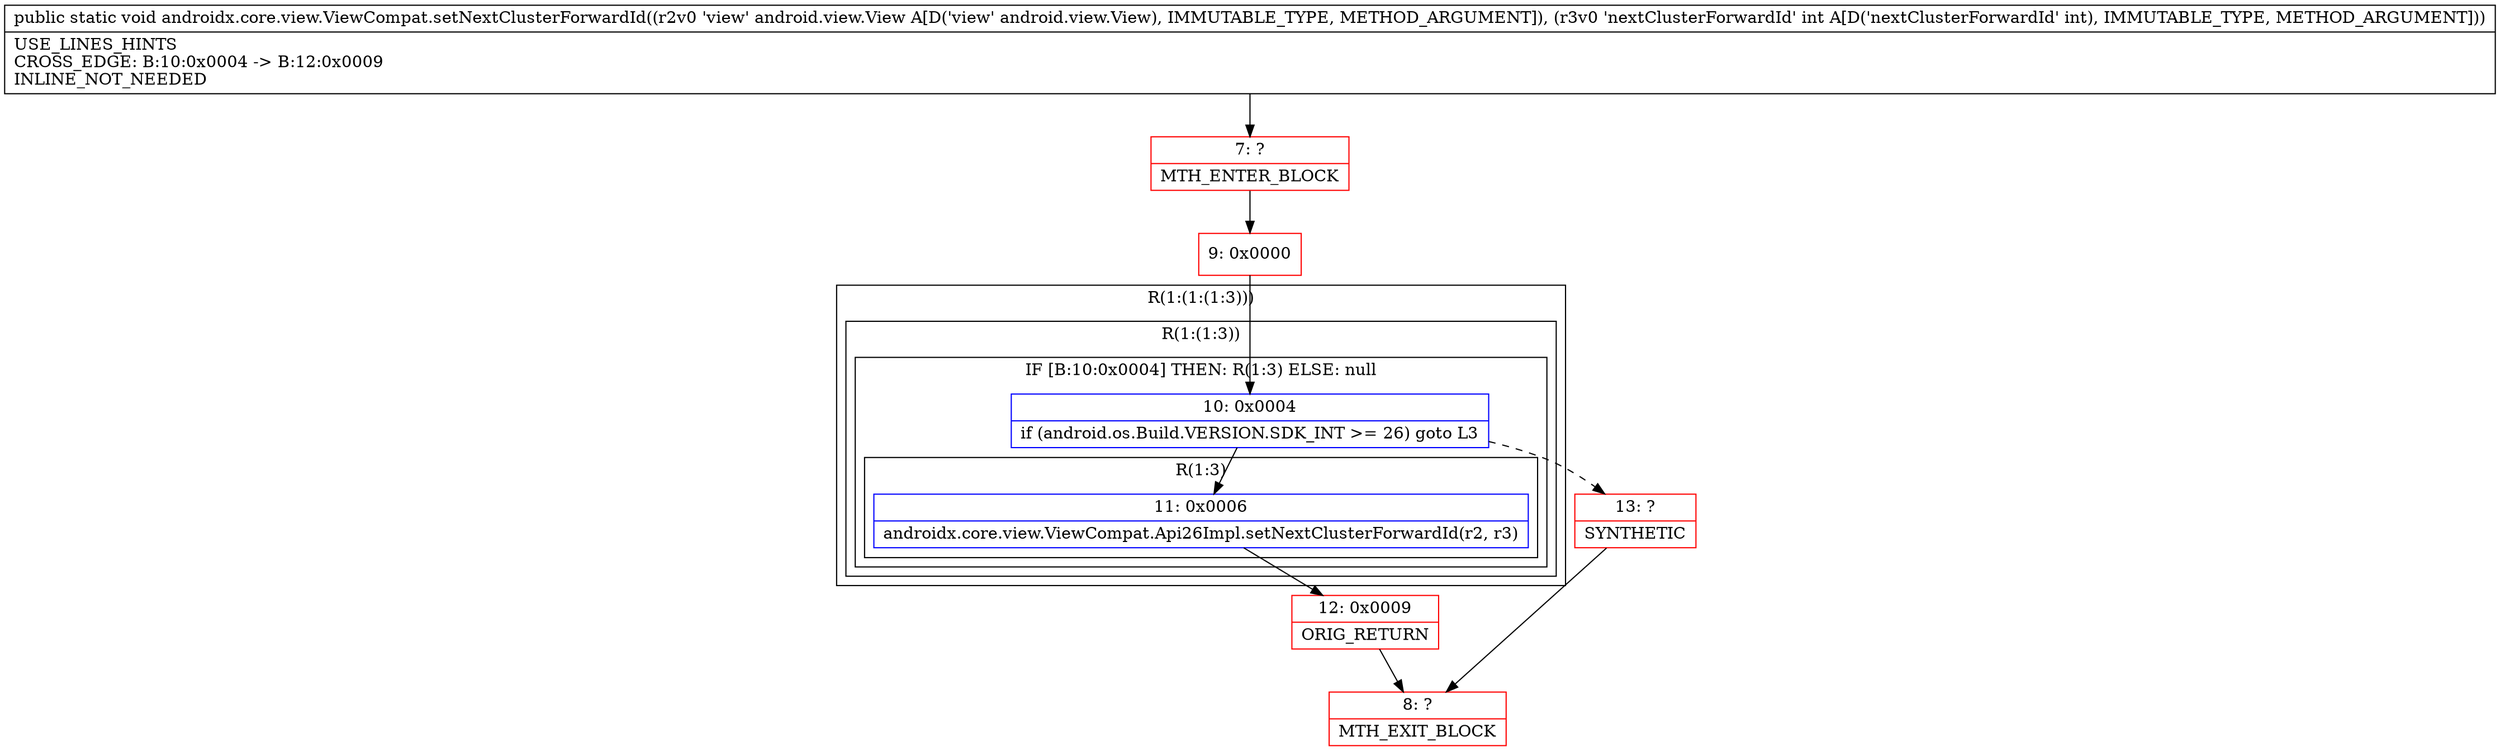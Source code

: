 digraph "CFG forandroidx.core.view.ViewCompat.setNextClusterForwardId(Landroid\/view\/View;I)V" {
subgraph cluster_Region_269295213 {
label = "R(1:(1:(1:3)))";
node [shape=record,color=blue];
subgraph cluster_Region_41367051 {
label = "R(1:(1:3))";
node [shape=record,color=blue];
subgraph cluster_IfRegion_139236990 {
label = "IF [B:10:0x0004] THEN: R(1:3) ELSE: null";
node [shape=record,color=blue];
Node_10 [shape=record,label="{10\:\ 0x0004|if (android.os.Build.VERSION.SDK_INT \>= 26) goto L3\l}"];
subgraph cluster_Region_1178789721 {
label = "R(1:3)";
node [shape=record,color=blue];
Node_11 [shape=record,label="{11\:\ 0x0006|androidx.core.view.ViewCompat.Api26Impl.setNextClusterForwardId(r2, r3)\l}"];
}
}
}
}
Node_7 [shape=record,color=red,label="{7\:\ ?|MTH_ENTER_BLOCK\l}"];
Node_9 [shape=record,color=red,label="{9\:\ 0x0000}"];
Node_12 [shape=record,color=red,label="{12\:\ 0x0009|ORIG_RETURN\l}"];
Node_8 [shape=record,color=red,label="{8\:\ ?|MTH_EXIT_BLOCK\l}"];
Node_13 [shape=record,color=red,label="{13\:\ ?|SYNTHETIC\l}"];
MethodNode[shape=record,label="{public static void androidx.core.view.ViewCompat.setNextClusterForwardId((r2v0 'view' android.view.View A[D('view' android.view.View), IMMUTABLE_TYPE, METHOD_ARGUMENT]), (r3v0 'nextClusterForwardId' int A[D('nextClusterForwardId' int), IMMUTABLE_TYPE, METHOD_ARGUMENT]))  | USE_LINES_HINTS\lCROSS_EDGE: B:10:0x0004 \-\> B:12:0x0009\lINLINE_NOT_NEEDED\l}"];
MethodNode -> Node_7;Node_10 -> Node_11;
Node_10 -> Node_13[style=dashed];
Node_11 -> Node_12;
Node_7 -> Node_9;
Node_9 -> Node_10;
Node_12 -> Node_8;
Node_13 -> Node_8;
}

